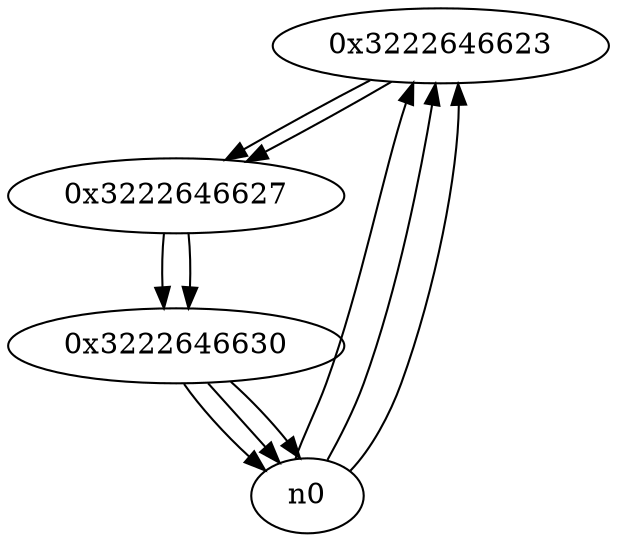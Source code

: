 digraph G{
/* nodes */
  n1 [label="0x3222646623"]
  n2 [label="0x3222646627"]
  n3 [label="0x3222646630"]
/* edges */
n1 -> n2;
n0 -> n1;
n0 -> n1;
n0 -> n1;
n2 -> n3;
n1 -> n2;
n3 -> n0;
n3 -> n0;
n3 -> n0;
n2 -> n3;
}

